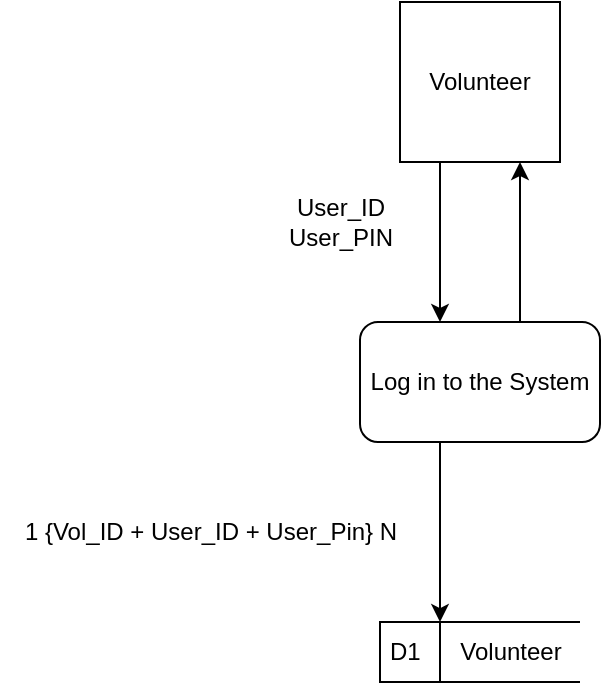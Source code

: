 <mxfile version="26.2.14">
  <diagram name="Page-1" id="ObPIO45_PiQr8g9zLOXR">
    <mxGraphModel dx="714" dy="375" grid="1" gridSize="10" guides="1" tooltips="1" connect="1" arrows="1" fold="1" page="1" pageScale="1" pageWidth="850" pageHeight="1100" math="0" shadow="0">
      <root>
        <mxCell id="0" />
        <mxCell id="1" parent="0" />
        <mxCell id="fCMUgm20pQ58N2CfXYkV-5" style="edgeStyle=orthogonalEdgeStyle;rounded=0;orthogonalLoop=1;jettySize=auto;html=1;entryX=0.5;entryY=0;entryDx=0;entryDy=0;" edge="1" parent="1">
          <mxGeometry relative="1" as="geometry">
            <mxPoint x="290" y="90" as="sourcePoint" />
            <mxPoint x="290" y="170" as="targetPoint" />
          </mxGeometry>
        </mxCell>
        <mxCell id="BIHh8B7FmufUokxiezGY-2" value="Volunteer" style="whiteSpace=wrap;html=1;aspect=fixed;" parent="1" vertex="1">
          <mxGeometry x="270" y="10" width="80" height="80" as="geometry" />
        </mxCell>
        <mxCell id="fCMUgm20pQ58N2CfXYkV-8" style="edgeStyle=orthogonalEdgeStyle;rounded=0;orthogonalLoop=1;jettySize=auto;html=1;" edge="1" parent="1">
          <mxGeometry relative="1" as="geometry">
            <mxPoint x="290" y="320.003" as="targetPoint" />
            <mxPoint x="290" y="228.9" as="sourcePoint" />
          </mxGeometry>
        </mxCell>
        <mxCell id="BIHh8B7FmufUokxiezGY-3" value="Log in to the System" style="rounded=1;whiteSpace=wrap;html=1;" parent="1" vertex="1">
          <mxGeometry x="250" y="170" width="120" height="60" as="geometry" />
        </mxCell>
        <mxCell id="fCMUgm20pQ58N2CfXYkV-2" value="" style="group" vertex="1" connectable="0" parent="1">
          <mxGeometry x="260" y="320" width="100" height="30" as="geometry" />
        </mxCell>
        <mxCell id="BIHh8B7FmufUokxiezGY-1" value="D1" style="html=1;dashed=0;whiteSpace=wrap;shape=mxgraph.dfd.dataStoreID;align=left;spacingLeft=3;points=[[0,0],[0.5,0],[1,0],[0,0.5],[1,0.5],[0,1],[0.5,1],[1,1]];movable=0;resizable=0;rotatable=0;deletable=0;editable=0;locked=1;connectable=0;" parent="fCMUgm20pQ58N2CfXYkV-2" vertex="1">
          <mxGeometry width="100" height="30" as="geometry" />
        </mxCell>
        <mxCell id="fCMUgm20pQ58N2CfXYkV-1" value="Volunteer" style="text;html=1;align=center;verticalAlign=middle;resizable=1;points=[];autosize=1;strokeColor=none;fillColor=none;movable=1;rotatable=1;deletable=1;editable=1;locked=0;connectable=1;" vertex="1" parent="fCMUgm20pQ58N2CfXYkV-2">
          <mxGeometry x="30" width="70" height="30" as="geometry" />
        </mxCell>
        <mxCell id="fCMUgm20pQ58N2CfXYkV-6" style="edgeStyle=orthogonalEdgeStyle;rounded=0;orthogonalLoop=1;jettySize=auto;html=1;entryX=0.5;entryY=0;entryDx=0;entryDy=0;" edge="1" parent="1">
          <mxGeometry relative="1" as="geometry">
            <mxPoint x="330" y="170" as="sourcePoint" />
            <mxPoint x="330" y="90" as="targetPoint" />
          </mxGeometry>
        </mxCell>
        <mxCell id="fCMUgm20pQ58N2CfXYkV-9" value="User_ID&lt;div&gt;User_PIN&lt;/div&gt;" style="text;html=1;align=center;verticalAlign=middle;resizable=0;points=[];autosize=1;strokeColor=none;fillColor=none;" vertex="1" parent="1">
          <mxGeometry x="200" y="100" width="80" height="40" as="geometry" />
        </mxCell>
        <mxCell id="fCMUgm20pQ58N2CfXYkV-10" value="1 {Vol_ID + User_ID + User_Pin} N" style="text;html=1;align=center;verticalAlign=middle;resizable=0;points=[];autosize=1;strokeColor=none;fillColor=none;" vertex="1" parent="1">
          <mxGeometry x="70" y="260" width="210" height="30" as="geometry" />
        </mxCell>
      </root>
    </mxGraphModel>
  </diagram>
</mxfile>
